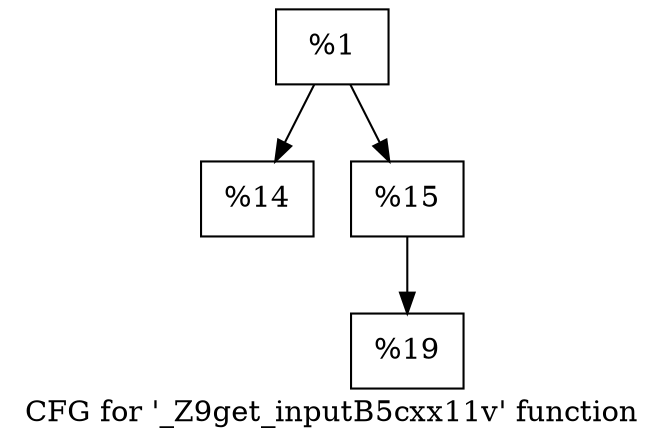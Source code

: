 digraph "CFG for '_Z9get_inputB5cxx11v' function" {
	label="CFG for '_Z9get_inputB5cxx11v' function";

	Node0x187fa80 [shape=record,label="{%1}"];
	Node0x187fa80 -> Node0x1888010;
	Node0x187fa80 -> Node0x1888060;
	Node0x1888010 [shape=record,label="{%14}"];
	Node0x1888060 [shape=record,label="{%15}"];
	Node0x1888060 -> Node0x18880b0;
	Node0x18880b0 [shape=record,label="{%19}"];
}
